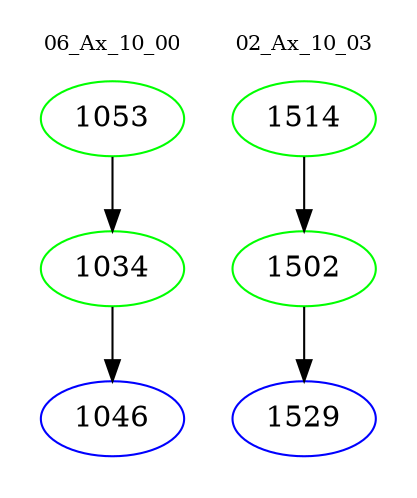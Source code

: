 digraph{
subgraph cluster_0 {
color = white
label = "06_Ax_10_00";
fontsize=10;
T0_1053 [label="1053", color="green"]
T0_1053 -> T0_1034 [color="black"]
T0_1034 [label="1034", color="green"]
T0_1034 -> T0_1046 [color="black"]
T0_1046 [label="1046", color="blue"]
}
subgraph cluster_1 {
color = white
label = "02_Ax_10_03";
fontsize=10;
T1_1514 [label="1514", color="green"]
T1_1514 -> T1_1502 [color="black"]
T1_1502 [label="1502", color="green"]
T1_1502 -> T1_1529 [color="black"]
T1_1529 [label="1529", color="blue"]
}
}

